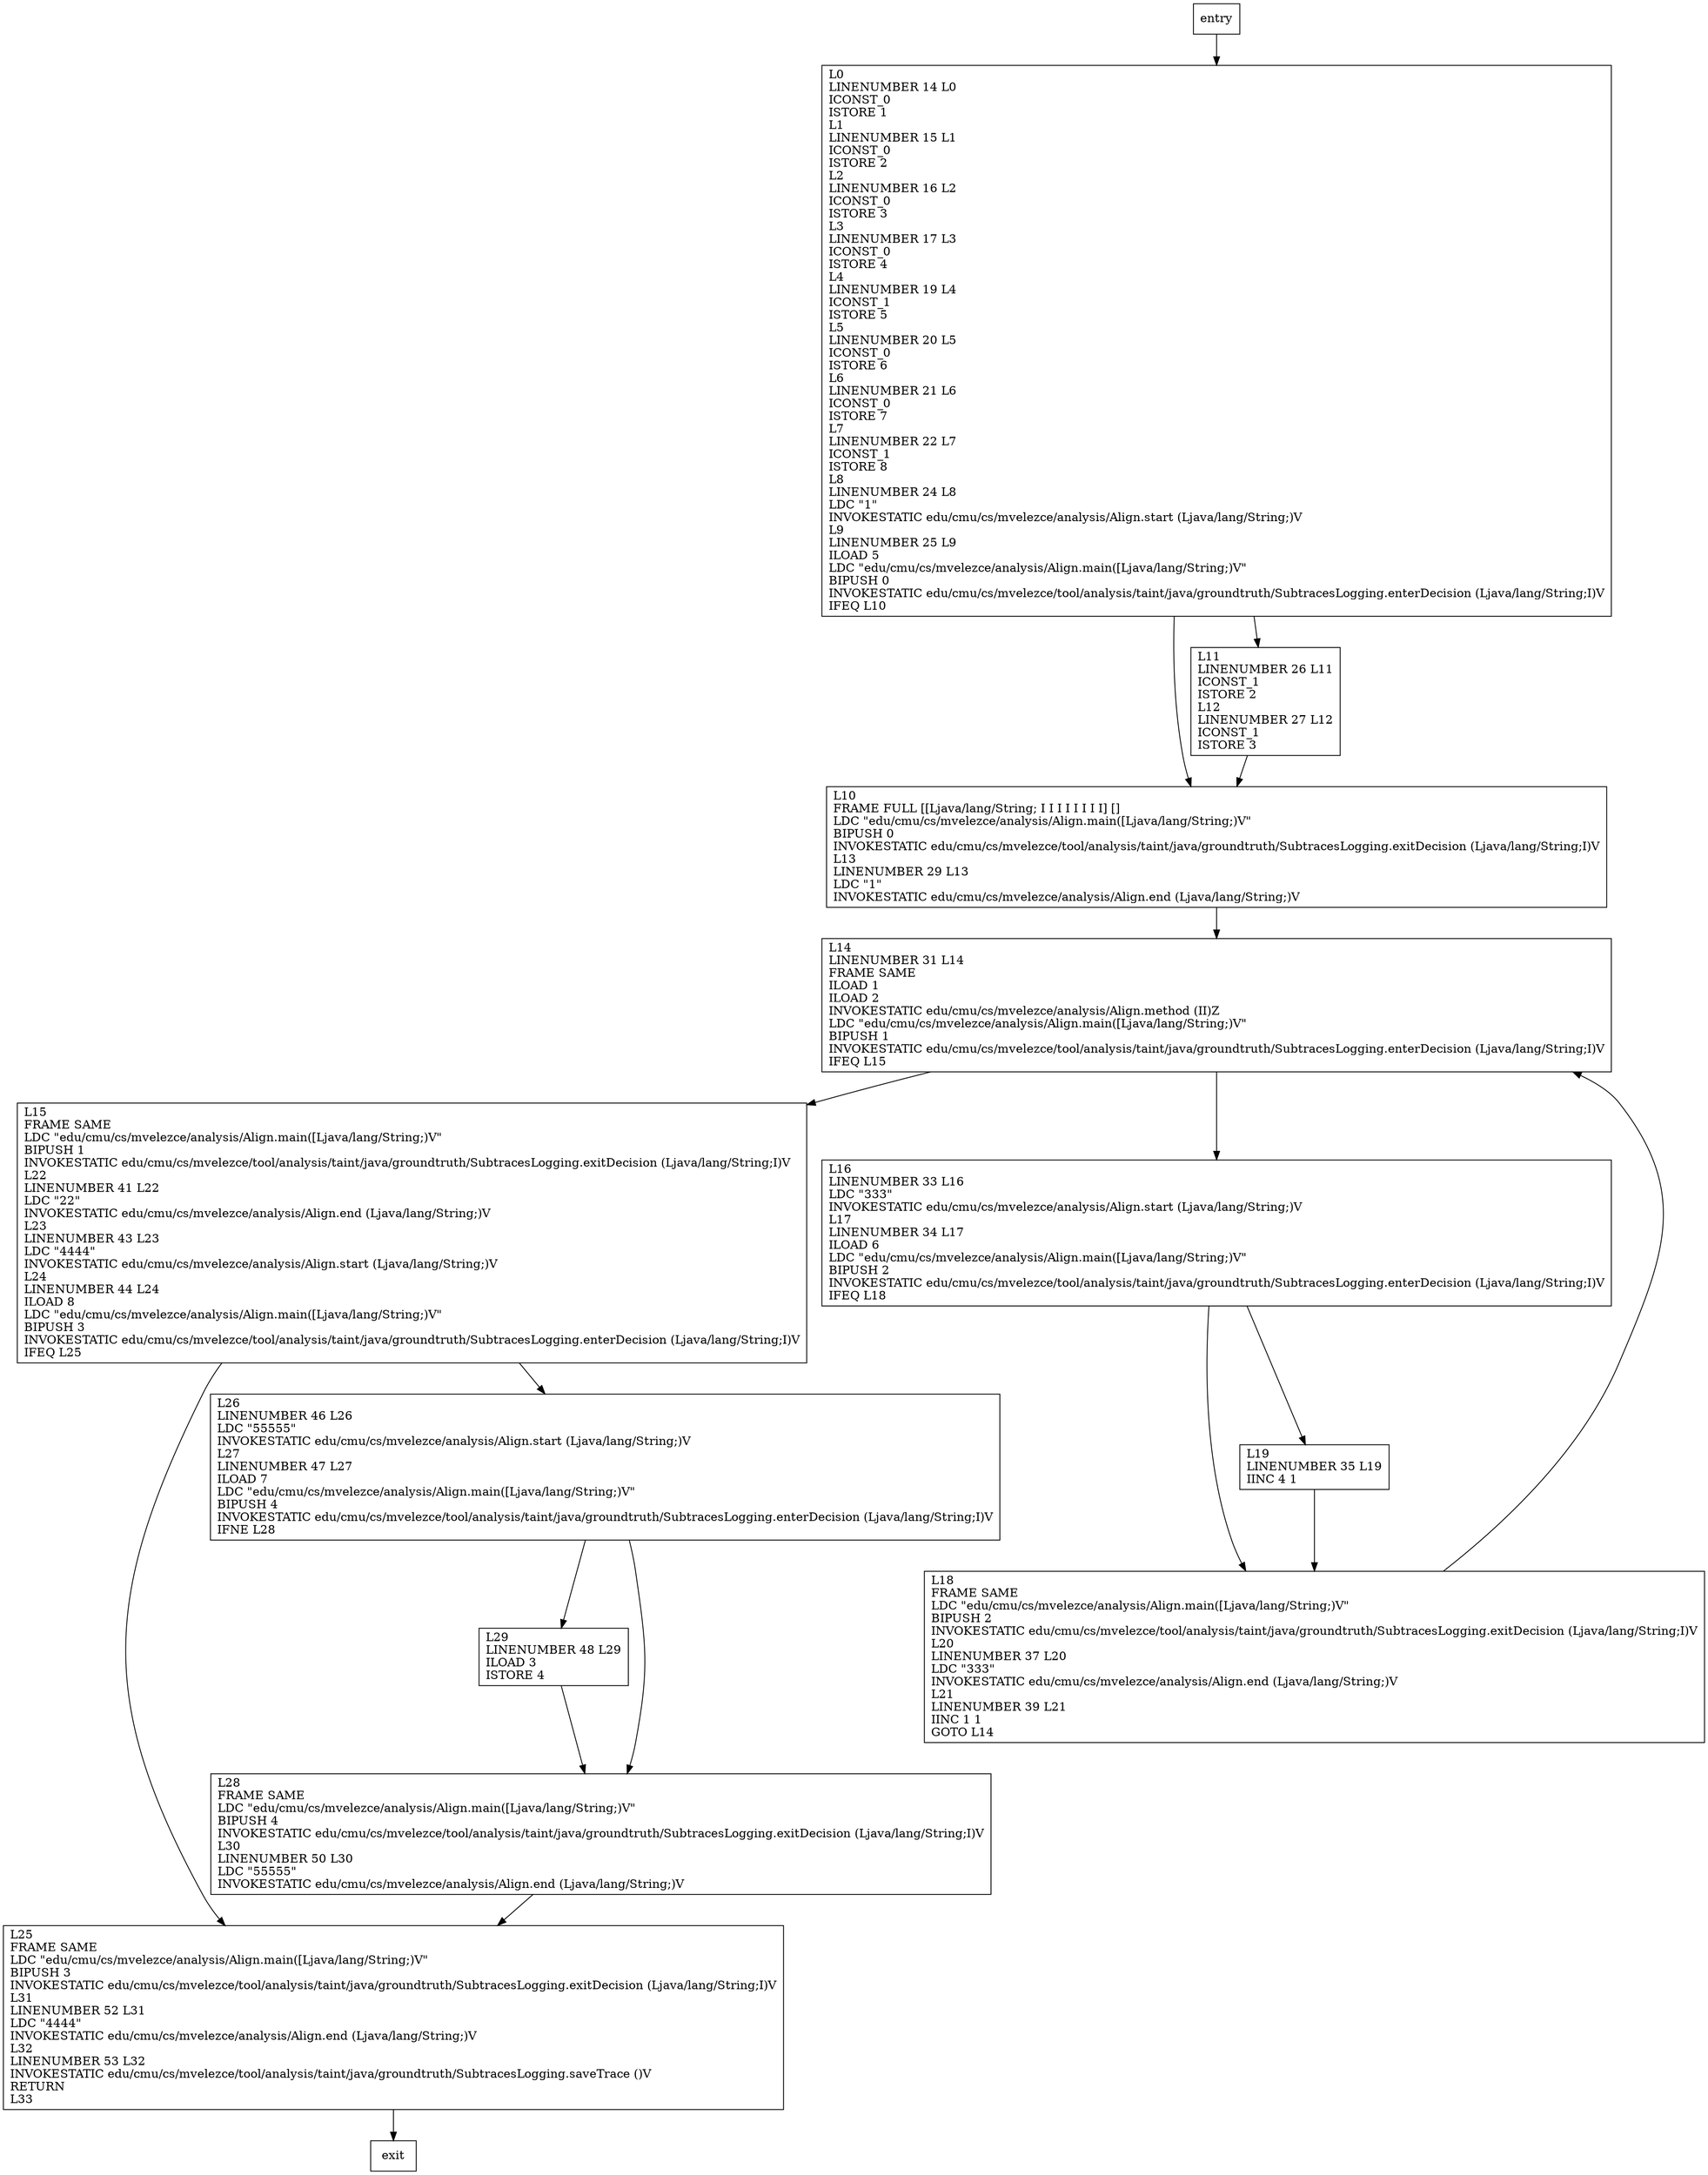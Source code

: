 digraph main {
node [shape=record];
1975632683 [label="L15\lFRAME SAME\lLDC \"edu/cmu/cs/mvelezce/analysis/Align.main([Ljava/lang/String;)V\"\lBIPUSH 1\lINVOKESTATIC edu/cmu/cs/mvelezce/tool/analysis/taint/java/groundtruth/SubtracesLogging.exitDecision (Ljava/lang/String;I)V\lL22\lLINENUMBER 41 L22\lLDC \"22\"\lINVOKESTATIC edu/cmu/cs/mvelezce/analysis/Align.end (Ljava/lang/String;)V\lL23\lLINENUMBER 43 L23\lLDC \"4444\"\lINVOKESTATIC edu/cmu/cs/mvelezce/analysis/Align.start (Ljava/lang/String;)V\lL24\lLINENUMBER 44 L24\lILOAD 8\lLDC \"edu/cmu/cs/mvelezce/analysis/Align.main([Ljava/lang/String;)V\"\lBIPUSH 3\lINVOKESTATIC edu/cmu/cs/mvelezce/tool/analysis/taint/java/groundtruth/SubtracesLogging.enterDecision (Ljava/lang/String;I)V\lIFEQ L25\l"];
1378215782 [label="L0\lLINENUMBER 14 L0\lICONST_0\lISTORE 1\lL1\lLINENUMBER 15 L1\lICONST_0\lISTORE 2\lL2\lLINENUMBER 16 L2\lICONST_0\lISTORE 3\lL3\lLINENUMBER 17 L3\lICONST_0\lISTORE 4\lL4\lLINENUMBER 19 L4\lICONST_1\lISTORE 5\lL5\lLINENUMBER 20 L5\lICONST_0\lISTORE 6\lL6\lLINENUMBER 21 L6\lICONST_0\lISTORE 7\lL7\lLINENUMBER 22 L7\lICONST_1\lISTORE 8\lL8\lLINENUMBER 24 L8\lLDC \"1\"\lINVOKESTATIC edu/cmu/cs/mvelezce/analysis/Align.start (Ljava/lang/String;)V\lL9\lLINENUMBER 25 L9\lILOAD 5\lLDC \"edu/cmu/cs/mvelezce/analysis/Align.main([Ljava/lang/String;)V\"\lBIPUSH 0\lINVOKESTATIC edu/cmu/cs/mvelezce/tool/analysis/taint/java/groundtruth/SubtracesLogging.enterDecision (Ljava/lang/String;I)V\lIFEQ L10\l"];
144837518 [label="L14\lLINENUMBER 31 L14\lFRAME SAME\lILOAD 1\lILOAD 2\lINVOKESTATIC edu/cmu/cs/mvelezce/analysis/Align.method (II)Z\lLDC \"edu/cmu/cs/mvelezce/analysis/Align.main([Ljava/lang/String;)V\"\lBIPUSH 1\lINVOKESTATIC edu/cmu/cs/mvelezce/tool/analysis/taint/java/groundtruth/SubtracesLogging.enterDecision (Ljava/lang/String;I)V\lIFEQ L15\l"];
951128092 [label="L25\lFRAME SAME\lLDC \"edu/cmu/cs/mvelezce/analysis/Align.main([Ljava/lang/String;)V\"\lBIPUSH 3\lINVOKESTATIC edu/cmu/cs/mvelezce/tool/analysis/taint/java/groundtruth/SubtracesLogging.exitDecision (Ljava/lang/String;I)V\lL31\lLINENUMBER 52 L31\lLDC \"4444\"\lINVOKESTATIC edu/cmu/cs/mvelezce/analysis/Align.end (Ljava/lang/String;)V\lL32\lLINENUMBER 53 L32\lINVOKESTATIC edu/cmu/cs/mvelezce/tool/analysis/taint/java/groundtruth/SubtracesLogging.saveTrace ()V\lRETURN\lL33\l"];
227811519 [label="L18\lFRAME SAME\lLDC \"edu/cmu/cs/mvelezce/analysis/Align.main([Ljava/lang/String;)V\"\lBIPUSH 2\lINVOKESTATIC edu/cmu/cs/mvelezce/tool/analysis/taint/java/groundtruth/SubtracesLogging.exitDecision (Ljava/lang/String;I)V\lL20\lLINENUMBER 37 L20\lLDC \"333\"\lINVOKESTATIC edu/cmu/cs/mvelezce/analysis/Align.end (Ljava/lang/String;)V\lL21\lLINENUMBER 39 L21\lIINC 1 1\lGOTO L14\l"];
388475432 [label="L10\lFRAME FULL [[Ljava/lang/String; I I I I I I I I] []\lLDC \"edu/cmu/cs/mvelezce/analysis/Align.main([Ljava/lang/String;)V\"\lBIPUSH 0\lINVOKESTATIC edu/cmu/cs/mvelezce/tool/analysis/taint/java/groundtruth/SubtracesLogging.exitDecision (Ljava/lang/String;I)V\lL13\lLINENUMBER 29 L13\lLDC \"1\"\lINVOKESTATIC edu/cmu/cs/mvelezce/analysis/Align.end (Ljava/lang/String;)V\l"];
1983345341 [label="L26\lLINENUMBER 46 L26\lLDC \"55555\"\lINVOKESTATIC edu/cmu/cs/mvelezce/analysis/Align.start (Ljava/lang/String;)V\lL27\lLINENUMBER 47 L27\lILOAD 7\lLDC \"edu/cmu/cs/mvelezce/analysis/Align.main([Ljava/lang/String;)V\"\lBIPUSH 4\lINVOKESTATIC edu/cmu/cs/mvelezce/tool/analysis/taint/java/groundtruth/SubtracesLogging.enterDecision (Ljava/lang/String;I)V\lIFNE L28\l"];
359839716 [label="L19\lLINENUMBER 35 L19\lIINC 4 1\l"];
1068379347 [label="L16\lLINENUMBER 33 L16\lLDC \"333\"\lINVOKESTATIC edu/cmu/cs/mvelezce/analysis/Align.start (Ljava/lang/String;)V\lL17\lLINENUMBER 34 L17\lILOAD 6\lLDC \"edu/cmu/cs/mvelezce/analysis/Align.main([Ljava/lang/String;)V\"\lBIPUSH 2\lINVOKESTATIC edu/cmu/cs/mvelezce/tool/analysis/taint/java/groundtruth/SubtracesLogging.enterDecision (Ljava/lang/String;I)V\lIFEQ L18\l"];
947674489 [label="L29\lLINENUMBER 48 L29\lILOAD 3\lISTORE 4\l"];
348193553 [label="L28\lFRAME SAME\lLDC \"edu/cmu/cs/mvelezce/analysis/Align.main([Ljava/lang/String;)V\"\lBIPUSH 4\lINVOKESTATIC edu/cmu/cs/mvelezce/tool/analysis/taint/java/groundtruth/SubtracesLogging.exitDecision (Ljava/lang/String;I)V\lL30\lLINENUMBER 50 L30\lLDC \"55555\"\lINVOKESTATIC edu/cmu/cs/mvelezce/analysis/Align.end (Ljava/lang/String;)V\l"];
1157751940 [label="L11\lLINENUMBER 26 L11\lICONST_1\lISTORE 2\lL12\lLINENUMBER 27 L12\lICONST_1\lISTORE 3\l"];
entry;
exit;
1975632683 -> 951128092;
1975632683 -> 1983345341;
144837518 -> 1975632683;
144837518 -> 1068379347;
951128092 -> exit;
388475432 -> 144837518;
359839716 -> 227811519;
1068379347 -> 227811519;
1068379347 -> 359839716;
947674489 -> 348193553;
348193553 -> 951128092;
entry -> 1378215782;
1378215782 -> 388475432;
1378215782 -> 1157751940;
227811519 -> 144837518;
1983345341 -> 947674489;
1983345341 -> 348193553;
1157751940 -> 388475432;
}
